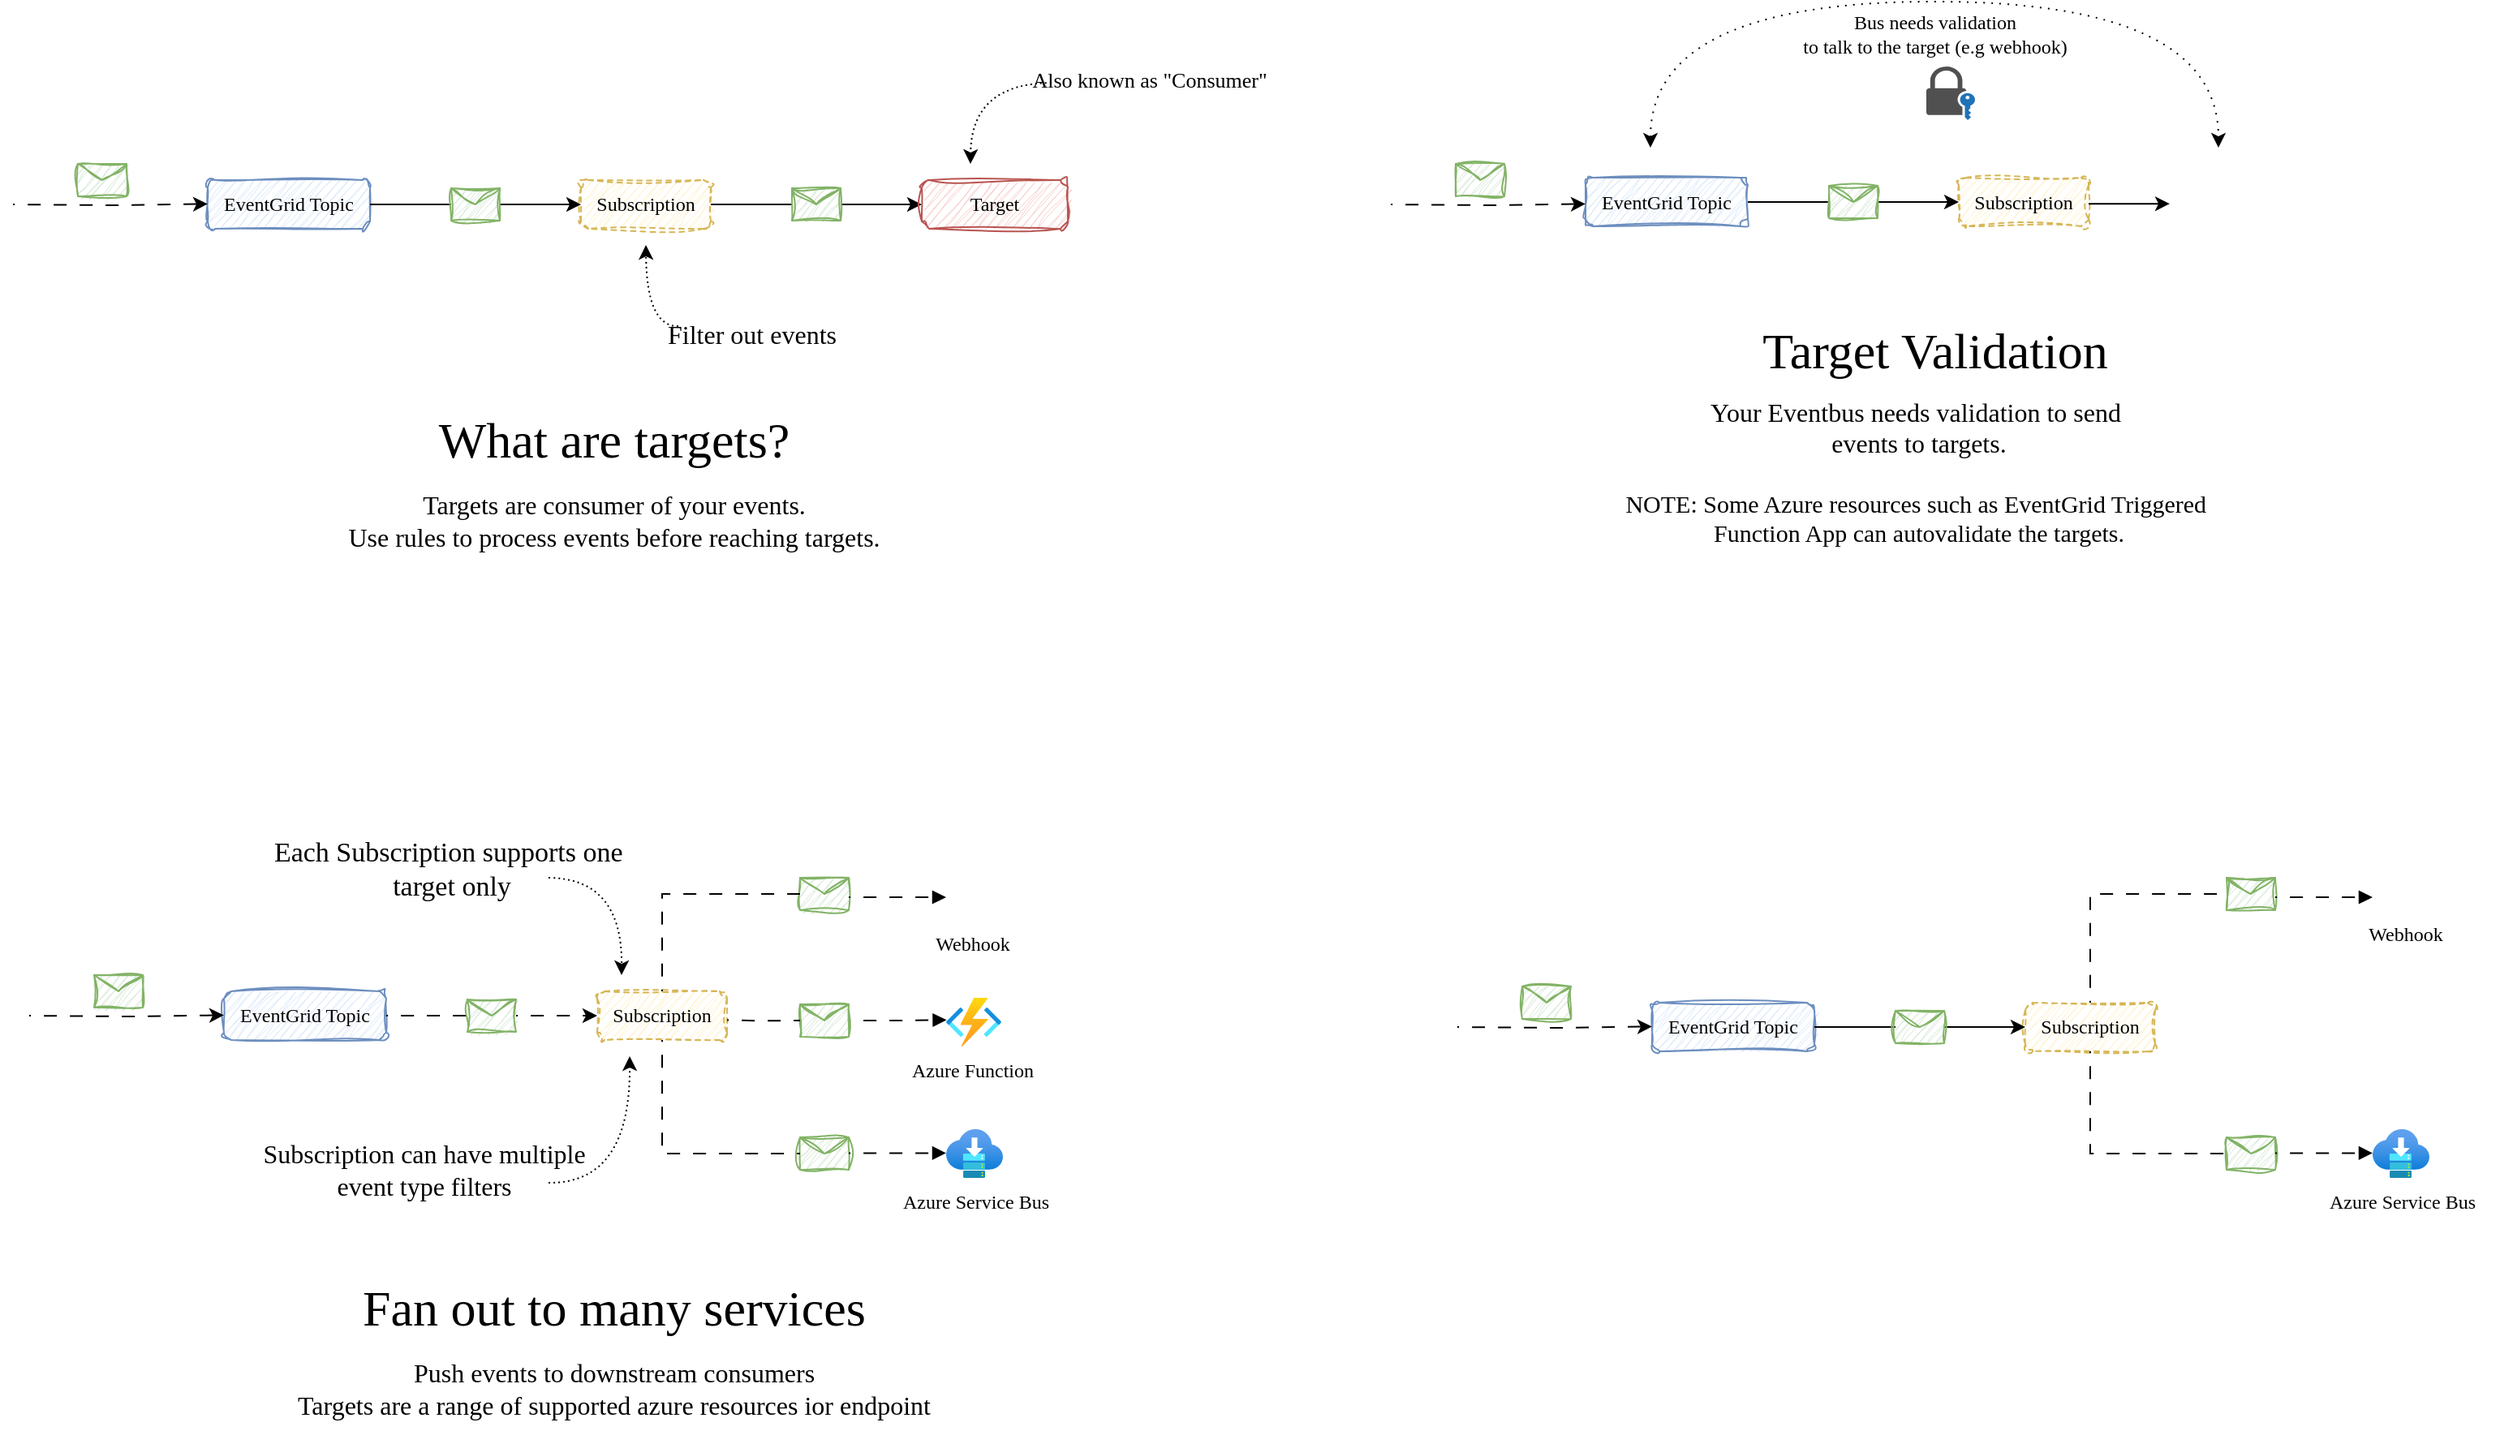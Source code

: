 <mxfile version="24.7.16">
  <diagram name="Page-1" id="GrYUF8oE6RTdTGo8shkD">
    <mxGraphModel dx="1838" dy="623" grid="1" gridSize="10" guides="1" tooltips="1" connect="1" arrows="1" fold="1" page="1" pageScale="1" pageWidth="850" pageHeight="1100" math="0" shadow="0">
      <root>
        <mxCell id="0" />
        <mxCell id="1" parent="0" />
        <mxCell id="PHdofVUeyuyEODz5zDS9-6" value="" style="edgeStyle=orthogonalEdgeStyle;rounded=0;orthogonalLoop=1;jettySize=auto;html=1;flowAnimation=0;" parent="1" source="PHdofVUeyuyEODz5zDS9-11" target="PHdofVUeyuyEODz5zDS9-2" edge="1">
          <mxGeometry relative="1" as="geometry" />
        </mxCell>
        <mxCell id="PHdofVUeyuyEODz5zDS9-1" value="&lt;font data-font-src=&quot;https://fonts.googleapis.com/css?family=Josefin+Sans&quot; face=&quot;Josefin Sans&quot;&gt;EventGrid Topic&lt;/font&gt;" style="rounded=1;whiteSpace=wrap;html=1;fillColor=#dae8fc;strokeColor=#6c8ebf;shadow=0;sketch=1;curveFitting=1;jiggle=2;" parent="1" vertex="1">
          <mxGeometry x="120" y="200" width="100" height="30" as="geometry" />
        </mxCell>
        <mxCell id="PHdofVUeyuyEODz5zDS9-5" value="" style="edgeStyle=orthogonalEdgeStyle;rounded=0;orthogonalLoop=1;jettySize=auto;html=1;flowAnimation=0;" parent="1" source="PHdofVUeyuyEODz5zDS9-13" target="PHdofVUeyuyEODz5zDS9-4" edge="1">
          <mxGeometry relative="1" as="geometry" />
        </mxCell>
        <mxCell id="PHdofVUeyuyEODz5zDS9-2" value="&lt;font face=&quot;Josefin Sans&quot;&gt;Subscription&lt;/font&gt;" style="rounded=1;whiteSpace=wrap;html=1;fillColor=#fff2cc;strokeColor=#d6b656;shadow=0;sketch=1;curveFitting=1;jiggle=2;dashed=1;" parent="1" vertex="1">
          <mxGeometry x="350" y="200" width="80" height="30" as="geometry" />
        </mxCell>
        <mxCell id="PHdofVUeyuyEODz5zDS9-4" value="&lt;font data-font-src=&quot;https://fonts.googleapis.com/css?family=Josefin+Sans&quot; face=&quot;Josefin Sans&quot;&gt;Target&lt;/font&gt;" style="rounded=1;whiteSpace=wrap;html=1;fillColor=#f8cecc;strokeColor=#b85450;shadow=0;sketch=1;curveFitting=1;jiggle=2;" parent="1" vertex="1">
          <mxGeometry x="560" y="200" width="90" height="30" as="geometry" />
        </mxCell>
        <mxCell id="PHdofVUeyuyEODz5zDS9-7" value="" style="shape=message;html=1;html=1;outlineConnect=0;labelPosition=center;verticalLabelPosition=bottom;align=center;verticalAlign=top;sketch=1;curveFitting=1;jiggle=2;fillColor=#d5e8d4;strokeColor=#82b366;" parent="1" vertex="1">
          <mxGeometry x="40" y="190" width="30" height="20" as="geometry" />
        </mxCell>
        <mxCell id="PHdofVUeyuyEODz5zDS9-8" value="" style="edgeStyle=orthogonalEdgeStyle;rounded=0;orthogonalLoop=1;jettySize=auto;html=1;flowAnimation=1;" parent="1" edge="1">
          <mxGeometry relative="1" as="geometry">
            <mxPoint y="215" as="sourcePoint" />
            <mxPoint x="120" y="214.71" as="targetPoint" />
          </mxGeometry>
        </mxCell>
        <mxCell id="PHdofVUeyuyEODz5zDS9-12" value="" style="edgeStyle=orthogonalEdgeStyle;rounded=0;orthogonalLoop=1;jettySize=auto;html=1;flowAnimation=0;endArrow=none;endFill=0;" parent="1" source="PHdofVUeyuyEODz5zDS9-1" target="PHdofVUeyuyEODz5zDS9-11" edge="1">
          <mxGeometry relative="1" as="geometry">
            <mxPoint x="240" y="215" as="sourcePoint" />
            <mxPoint x="320" y="215" as="targetPoint" />
          </mxGeometry>
        </mxCell>
        <mxCell id="PHdofVUeyuyEODz5zDS9-11" value="" style="shape=message;html=1;html=1;outlineConnect=0;labelPosition=center;verticalLabelPosition=bottom;align=center;verticalAlign=top;sketch=1;curveFitting=1;jiggle=2;fillColor=#d5e8d4;strokeColor=#82b366;" parent="1" vertex="1">
          <mxGeometry x="270" y="205" width="30" height="20" as="geometry" />
        </mxCell>
        <mxCell id="PHdofVUeyuyEODz5zDS9-14" value="" style="edgeStyle=orthogonalEdgeStyle;rounded=0;orthogonalLoop=1;jettySize=auto;html=1;flowAnimation=0;endArrow=none;endFill=0;" parent="1" source="PHdofVUeyuyEODz5zDS9-2" target="PHdofVUeyuyEODz5zDS9-13" edge="1">
          <mxGeometry relative="1" as="geometry">
            <mxPoint x="430" y="215" as="sourcePoint" />
            <mxPoint x="520" y="215" as="targetPoint" />
          </mxGeometry>
        </mxCell>
        <mxCell id="PHdofVUeyuyEODz5zDS9-13" value="" style="shape=message;html=1;html=1;outlineConnect=0;labelPosition=center;verticalLabelPosition=bottom;align=center;verticalAlign=top;sketch=1;curveFitting=1;jiggle=2;fillColor=#d5e8d4;strokeColor=#82b366;" parent="1" vertex="1">
          <mxGeometry x="480" y="205" width="30" height="20" as="geometry" />
        </mxCell>
        <mxCell id="PHdofVUeyuyEODz5zDS9-17" value="&lt;font style=&quot;font-size: 16px;&quot; data-font-src=&quot;https://fonts.googleapis.com/css?family=Caveat&quot; face=&quot;Caveat&quot;&gt;Filter out events&lt;/font&gt;" style="text;html=1;align=center;verticalAlign=middle;resizable=0;points=[];autosize=1;strokeColor=none;fillColor=none;" parent="1" vertex="1">
          <mxGeometry x="400" y="280" width="110" height="30" as="geometry" />
        </mxCell>
        <mxCell id="PHdofVUeyuyEODz5zDS9-18" value="" style="endArrow=classic;html=1;rounded=0;edgeStyle=orthogonalEdgeStyle;curved=1;dashed=1;dashPattern=1 2;" parent="1" edge="1">
          <mxGeometry width="50" height="50" relative="1" as="geometry">
            <mxPoint x="410" y="290" as="sourcePoint" />
            <mxPoint x="390" y="240" as="targetPoint" />
          </mxGeometry>
        </mxCell>
        <mxCell id="PHdofVUeyuyEODz5zDS9-19" value="&lt;font style=&quot;font-size: 13px;&quot; data-font-src=&quot;https://fonts.googleapis.com/css?family=Caveat&quot; face=&quot;Caveat&quot;&gt;Also known as &quot;Consumer&quot;&lt;/font&gt;" style="text;html=1;align=center;verticalAlign=middle;resizable=0;points=[];autosize=1;strokeColor=none;fillColor=none;" parent="1" vertex="1">
          <mxGeometry x="630" y="123" width="140" height="30" as="geometry" />
        </mxCell>
        <mxCell id="PHdofVUeyuyEODz5zDS9-20" value="" style="endArrow=classic;html=1;rounded=0;edgeStyle=orthogonalEdgeStyle;curved=1;dashed=1;dashPattern=1 2;" parent="1" edge="1">
          <mxGeometry width="50" height="50" relative="1" as="geometry">
            <mxPoint x="640" y="140" as="sourcePoint" />
            <mxPoint x="590" y="190" as="targetPoint" />
          </mxGeometry>
        </mxCell>
        <mxCell id="CdSDZ0MYqv3ggpqTRvi0-1" value="" style="edgeStyle=orthogonalEdgeStyle;rounded=0;orthogonalLoop=1;jettySize=auto;html=1;flowAnimation=0;" edge="1" parent="1" source="CdSDZ0MYqv3ggpqTRvi0-7" target="CdSDZ0MYqv3ggpqTRvi0-4">
          <mxGeometry relative="1" as="geometry" />
        </mxCell>
        <mxCell id="CdSDZ0MYqv3ggpqTRvi0-2" value="&lt;span style=&quot;font-family: &amp;quot;Josefin Sans&amp;quot;;&quot;&gt;EventGrid Topic&lt;/span&gt;" style="rounded=1;whiteSpace=wrap;html=1;fillColor=#dae8fc;strokeColor=#6c8ebf;shadow=0;sketch=1;curveFitting=1;jiggle=2;" vertex="1" parent="1">
          <mxGeometry x="969" y="198.5" width="100" height="30" as="geometry" />
        </mxCell>
        <mxCell id="CdSDZ0MYqv3ggpqTRvi0-4" value="&lt;font face=&quot;Josefin Sans&quot;&gt;Subscription&lt;/font&gt;" style="rounded=1;whiteSpace=wrap;html=1;fillColor=#fff2cc;strokeColor=#d6b656;shadow=0;sketch=1;curveFitting=1;jiggle=2;dashed=1;" vertex="1" parent="1">
          <mxGeometry x="1199" y="198.5" width="80" height="30" as="geometry" />
        </mxCell>
        <mxCell id="CdSDZ0MYqv3ggpqTRvi0-6" value="" style="edgeStyle=orthogonalEdgeStyle;rounded=0;orthogonalLoop=1;jettySize=auto;html=1;flowAnimation=0;endArrow=none;endFill=0;" edge="1" parent="1" source="CdSDZ0MYqv3ggpqTRvi0-2" target="CdSDZ0MYqv3ggpqTRvi0-7">
          <mxGeometry relative="1" as="geometry">
            <mxPoint x="1089" y="213.5" as="sourcePoint" />
            <mxPoint x="1169" y="213.5" as="targetPoint" />
          </mxGeometry>
        </mxCell>
        <mxCell id="CdSDZ0MYqv3ggpqTRvi0-7" value="" style="shape=message;html=1;html=1;outlineConnect=0;labelPosition=center;verticalLabelPosition=bottom;align=center;verticalAlign=top;sketch=1;curveFitting=1;jiggle=2;fillColor=#d5e8d4;strokeColor=#82b366;" vertex="1" parent="1">
          <mxGeometry x="1119" y="203.5" width="30" height="20" as="geometry" />
        </mxCell>
        <mxCell id="CdSDZ0MYqv3ggpqTRvi0-18" value="" style="shape=image;verticalLabelPosition=bottom;labelBackgroundColor=default;verticalAlign=top;aspect=fixed;imageAspect=0;image=https://a.slack-edge.com/80588/img/services/outgoing-webhook_512.png;" vertex="1" parent="1">
          <mxGeometry x="1329" y="182.5" width="62" height="62" as="geometry" />
        </mxCell>
        <mxCell id="CdSDZ0MYqv3ggpqTRvi0-26" value="" style="edgeStyle=orthogonalEdgeStyle;rounded=0;orthogonalLoop=1;jettySize=auto;html=1;flowAnimation=0;" edge="1" parent="1">
          <mxGeometry relative="1" as="geometry">
            <mxPoint x="1279" y="214.58" as="sourcePoint" />
            <mxPoint x="1329" y="214.58" as="targetPoint" />
          </mxGeometry>
        </mxCell>
        <mxCell id="CdSDZ0MYqv3ggpqTRvi0-27" value="" style="endArrow=classic;startArrow=classic;html=1;rounded=0;edgeStyle=orthogonalEdgeStyle;curved=1;dashed=1;dashPattern=1 4;" edge="1" parent="1">
          <mxGeometry width="50" height="50" relative="1" as="geometry">
            <mxPoint x="1009" y="180" as="sourcePoint" />
            <mxPoint x="1359" y="180" as="targetPoint" />
            <Array as="points">
              <mxPoint x="1009" y="90" />
              <mxPoint x="1359" y="90" />
            </Array>
          </mxGeometry>
        </mxCell>
        <mxCell id="CdSDZ0MYqv3ggpqTRvi0-31" value="" style="pointerEvents=1;shadow=0;dashed=0;html=1;strokeColor=none;fillColor=#505050;labelPosition=center;verticalLabelPosition=bottom;verticalAlign=top;outlineConnect=0;align=center;shape=mxgraph.office.security.lock_with_key_security_blue;" vertex="1" parent="1">
          <mxGeometry x="1179" y="130" width="30" height="33" as="geometry" />
        </mxCell>
        <mxCell id="CdSDZ0MYqv3ggpqTRvi0-33" value="Bus needs validation&lt;div&gt;to talk to the target (e.g webhook)&lt;/div&gt;" style="text;html=1;align=center;verticalAlign=middle;resizable=0;points=[];autosize=1;strokeColor=none;fillColor=none;fontFamily=Josefin Sans;fontSource=https%3A%2F%2Ffonts.googleapis.com%2Fcss%3Ffamily%3DJosefin%2BSans;" vertex="1" parent="1">
          <mxGeometry x="1079" y="90" width="210" height="40" as="geometry" />
        </mxCell>
        <mxCell id="CdSDZ0MYqv3ggpqTRvi0-36" value="What are targets?" style="text;html=1;align=center;verticalAlign=middle;resizable=0;points=[];autosize=1;strokeColor=none;fillColor=none;fontFamily=Josefin Sans;fontSource=https%3A%2F%2Ffonts.googleapis.com%2Fcss%3Ffamily%3DJosefin%2BSans;fontSize=31;" vertex="1" parent="1">
          <mxGeometry x="230" y="335" width="280" height="50" as="geometry" />
        </mxCell>
        <mxCell id="CdSDZ0MYqv3ggpqTRvi0-37" value="Targets are consumer of your events.&lt;div style=&quot;font-size: 16px;&quot;&gt;Use rules to process events before reaching targets.&lt;/div&gt;" style="text;html=1;align=center;verticalAlign=middle;resizable=0;points=[];autosize=1;strokeColor=none;fillColor=none;fontFamily=Poppins;fontSource=https%3A%2F%2Ffonts.googleapis.com%2Fcss%3Ffamily%3DPoppins;fontSize=16;" vertex="1" parent="1">
          <mxGeometry x="150" y="385" width="440" height="50" as="geometry" />
        </mxCell>
        <mxCell id="CdSDZ0MYqv3ggpqTRvi0-38" value="Target Validation" style="text;html=1;align=center;verticalAlign=middle;resizable=0;points=[];autosize=1;strokeColor=none;fillColor=none;fontFamily=Josefin Sans;fontSource=https%3A%2F%2Ffonts.googleapis.com%2Fcss%3Ffamily%3DJosefin%2BSans;fontSize=31;" vertex="1" parent="1">
          <mxGeometry x="1049" y="280" width="270" height="50" as="geometry" />
        </mxCell>
        <mxCell id="CdSDZ0MYqv3ggpqTRvi0-41" value="Your Eventbus needs validation to send&amp;nbsp;&lt;div&gt;events to targets.&lt;/div&gt;&lt;div&gt;&lt;br&gt;&lt;/div&gt;&lt;div style=&quot;font-size: 15px;&quot;&gt;&lt;font style=&quot;font-size: 15px;&quot; face=&quot;Poppins&quot; data-font-src=&quot;https://fonts.googleapis.com/css?family=Poppins&quot;&gt;NOTE: Some Azure resources such as EventGrid Triggered&amp;nbsp;&lt;/font&gt;&lt;/div&gt;&lt;div style=&quot;font-size: 15px;&quot;&gt;&lt;font style=&quot;font-size: 15px;&quot; face=&quot;Poppins&quot; data-font-src=&quot;https://fonts.googleapis.com/css?family=Poppins&quot;&gt;Function App&amp;nbsp;&lt;span style=&quot;background-color: initial;&quot;&gt;can autovalidate the targets.&lt;/span&gt;&lt;/font&gt;&lt;/div&gt;" style="text;html=1;align=center;verticalAlign=middle;resizable=0;points=[];autosize=1;strokeColor=none;fillColor=none;fontFamily=Poppins;fontSource=https%3A%2F%2Ffonts.googleapis.com%2Fcss%3Ffamily%3DPoppins;fontSize=16;" vertex="1" parent="1">
          <mxGeometry x="949" y="325" width="450" height="110" as="geometry" />
        </mxCell>
        <mxCell id="CdSDZ0MYqv3ggpqTRvi0-42" value="" style="edgeStyle=orthogonalEdgeStyle;rounded=0;orthogonalLoop=1;jettySize=auto;html=1;flowAnimation=1;" edge="1" parent="1" source="CdSDZ0MYqv3ggpqTRvi0-48" target="CdSDZ0MYqv3ggpqTRvi0-44">
          <mxGeometry relative="1" as="geometry" />
        </mxCell>
        <mxCell id="CdSDZ0MYqv3ggpqTRvi0-43" value="&lt;span style=&quot;font-family: &amp;quot;Josefin Sans&amp;quot;;&quot;&gt;EventGrid Topic&lt;/span&gt;" style="rounded=1;whiteSpace=wrap;html=1;fillColor=#dae8fc;strokeColor=#6c8ebf;shadow=0;sketch=1;curveFitting=1;jiggle=2;" vertex="1" parent="1">
          <mxGeometry x="130" y="700" width="100" height="30" as="geometry" />
        </mxCell>
        <mxCell id="CdSDZ0MYqv3ggpqTRvi0-44" value="&lt;font face=&quot;Josefin Sans&quot;&gt;Subscription&lt;/font&gt;" style="rounded=1;whiteSpace=wrap;html=1;fillColor=#fff2cc;strokeColor=#d6b656;shadow=0;sketch=1;curveFitting=1;jiggle=2;dashed=1;" vertex="1" parent="1">
          <mxGeometry x="360" y="700" width="80" height="30" as="geometry" />
        </mxCell>
        <mxCell id="CdSDZ0MYqv3ggpqTRvi0-45" value="" style="shape=message;html=1;html=1;outlineConnect=0;labelPosition=center;verticalLabelPosition=bottom;align=center;verticalAlign=top;sketch=1;curveFitting=1;jiggle=2;fillColor=#d5e8d4;strokeColor=#82b366;" vertex="1" parent="1">
          <mxGeometry x="50" y="690" width="30" height="20" as="geometry" />
        </mxCell>
        <mxCell id="CdSDZ0MYqv3ggpqTRvi0-46" value="" style="edgeStyle=orthogonalEdgeStyle;rounded=0;orthogonalLoop=1;jettySize=auto;html=1;flowAnimation=1;" edge="1" parent="1">
          <mxGeometry relative="1" as="geometry">
            <mxPoint x="10" y="715" as="sourcePoint" />
            <mxPoint x="130" y="714.71" as="targetPoint" />
          </mxGeometry>
        </mxCell>
        <mxCell id="CdSDZ0MYqv3ggpqTRvi0-47" value="" style="edgeStyle=orthogonalEdgeStyle;rounded=0;orthogonalLoop=1;jettySize=auto;html=1;flowAnimation=1;endArrow=none;endFill=0;" edge="1" parent="1" source="CdSDZ0MYqv3ggpqTRvi0-43" target="CdSDZ0MYqv3ggpqTRvi0-48">
          <mxGeometry relative="1" as="geometry">
            <mxPoint x="250" y="715" as="sourcePoint" />
            <mxPoint x="330" y="715" as="targetPoint" />
          </mxGeometry>
        </mxCell>
        <mxCell id="CdSDZ0MYqv3ggpqTRvi0-48" value="" style="shape=message;html=1;html=1;outlineConnect=0;labelPosition=center;verticalLabelPosition=bottom;align=center;verticalAlign=top;sketch=1;curveFitting=1;jiggle=2;fillColor=#d5e8d4;strokeColor=#82b366;" vertex="1" parent="1">
          <mxGeometry x="280" y="705" width="30" height="20" as="geometry" />
        </mxCell>
        <mxCell id="CdSDZ0MYqv3ggpqTRvi0-49" value="" style="edgeStyle=orthogonalEdgeStyle;rounded=0;orthogonalLoop=1;jettySize=auto;html=1;flowAnimation=1;endArrow=block;endFill=1;entryX=0.008;entryY=0.455;entryDx=0;entryDy=0;entryPerimeter=0;" edge="1" parent="1" source="CdSDZ0MYqv3ggpqTRvi0-60" target="CdSDZ0MYqv3ggpqTRvi0-53">
          <mxGeometry relative="1" as="geometry">
            <mxPoint x="315" y="716" as="sourcePoint" />
            <mxPoint x="571.464" y="716.28" as="targetPoint" />
          </mxGeometry>
        </mxCell>
        <mxCell id="CdSDZ0MYqv3ggpqTRvi0-53" value="" style="image;aspect=fixed;html=1;points=[];align=center;fontSize=12;image=img/lib/azure2/iot/Function_Apps.svg;" vertex="1" parent="1">
          <mxGeometry x="575" y="704" width="34" height="30" as="geometry" />
        </mxCell>
        <mxCell id="CdSDZ0MYqv3ggpqTRvi0-55" value="" style="shape=image;verticalLabelPosition=bottom;labelBackgroundColor=default;verticalAlign=top;aspect=fixed;imageAspect=0;image=https://a.slack-edge.com/80588/img/services/outgoing-webhook_512.png;" vertex="1" parent="1">
          <mxGeometry x="581" y="630" width="20" height="20" as="geometry" />
        </mxCell>
        <mxCell id="CdSDZ0MYqv3ggpqTRvi0-58" value="" style="image;aspect=fixed;html=1;points=[];align=center;fontSize=12;image=img/lib/azure2/general/Service_Bus.svg;" vertex="1" parent="1">
          <mxGeometry x="575" y="785" width="35" height="30" as="geometry" />
        </mxCell>
        <mxCell id="CdSDZ0MYqv3ggpqTRvi0-60" value="" style="shape=message;html=1;html=1;outlineConnect=0;labelPosition=center;verticalLabelPosition=bottom;align=center;verticalAlign=top;sketch=1;curveFitting=1;jiggle=2;fillColor=#d5e8d4;strokeColor=#82b366;" vertex="1" parent="1">
          <mxGeometry x="485" y="708" width="30" height="20" as="geometry" />
        </mxCell>
        <mxCell id="CdSDZ0MYqv3ggpqTRvi0-65" value="" style="shape=message;html=1;html=1;outlineConnect=0;labelPosition=center;verticalLabelPosition=bottom;align=center;verticalAlign=top;sketch=1;curveFitting=1;jiggle=2;fillColor=#d5e8d4;strokeColor=#82b366;" vertex="1" parent="1">
          <mxGeometry x="485" y="790" width="30" height="20" as="geometry" />
        </mxCell>
        <mxCell id="CdSDZ0MYqv3ggpqTRvi0-71" value="" style="shape=message;html=1;html=1;outlineConnect=0;labelPosition=center;verticalLabelPosition=bottom;align=center;verticalAlign=top;sketch=1;curveFitting=1;jiggle=2;fillColor=#d5e8d4;strokeColor=#82b366;" vertex="1" parent="1">
          <mxGeometry x="485" y="630" width="30" height="20" as="geometry" />
        </mxCell>
        <mxCell id="CdSDZ0MYqv3ggpqTRvi0-72" value="" style="edgeStyle=orthogonalEdgeStyle;rounded=0;orthogonalLoop=1;jettySize=auto;html=1;flowAnimation=1;endArrow=none;endFill=0;entryX=0;entryY=0.5;entryDx=0;entryDy=0;fontStyle=1" edge="1" parent="1" target="CdSDZ0MYqv3ggpqTRvi0-60">
          <mxGeometry relative="1" as="geometry">
            <mxPoint x="440" y="717.71" as="sourcePoint" />
            <mxPoint x="496" y="717.71" as="targetPoint" />
          </mxGeometry>
        </mxCell>
        <mxCell id="CdSDZ0MYqv3ggpqTRvi0-74" value="" style="edgeStyle=orthogonalEdgeStyle;rounded=0;orthogonalLoop=1;jettySize=auto;html=1;flowAnimation=1;endArrow=none;endFill=0;entryX=0;entryY=0.5;entryDx=0;entryDy=0;exitX=0.5;exitY=0;exitDx=0;exitDy=0;" edge="1" parent="1" source="CdSDZ0MYqv3ggpqTRvi0-44" target="CdSDZ0MYqv3ggpqTRvi0-71">
          <mxGeometry relative="1" as="geometry">
            <mxPoint x="450" y="727.71" as="sourcePoint" />
            <mxPoint x="620" y="728" as="targetPoint" />
          </mxGeometry>
        </mxCell>
        <mxCell id="CdSDZ0MYqv3ggpqTRvi0-75" value="" style="edgeStyle=orthogonalEdgeStyle;rounded=0;orthogonalLoop=1;jettySize=auto;html=1;flowAnimation=1;endArrow=none;endFill=0;entryX=0;entryY=0.5;entryDx=0;entryDy=0;exitX=0.5;exitY=1;exitDx=0;exitDy=0;" edge="1" parent="1" source="CdSDZ0MYqv3ggpqTRvi0-44" target="CdSDZ0MYqv3ggpqTRvi0-65">
          <mxGeometry relative="1" as="geometry">
            <mxPoint x="450" y="727.71" as="sourcePoint" />
            <mxPoint x="620" y="728" as="targetPoint" />
          </mxGeometry>
        </mxCell>
        <mxCell id="CdSDZ0MYqv3ggpqTRvi0-76" value="" style="edgeStyle=orthogonalEdgeStyle;rounded=0;orthogonalLoop=1;jettySize=auto;html=1;flowAnimation=1;endArrow=block;endFill=1;entryX=0.008;entryY=0.455;entryDx=0;entryDy=0;entryPerimeter=0;" edge="1" parent="1">
          <mxGeometry relative="1" as="geometry">
            <mxPoint x="515" y="799.71" as="sourcePoint" />
            <mxPoint x="575" y="799.71" as="targetPoint" />
          </mxGeometry>
        </mxCell>
        <mxCell id="CdSDZ0MYqv3ggpqTRvi0-77" value="" style="edgeStyle=orthogonalEdgeStyle;rounded=0;orthogonalLoop=1;jettySize=auto;html=1;flowAnimation=1;endArrow=block;endFill=1;entryX=0.008;entryY=0.455;entryDx=0;entryDy=0;entryPerimeter=0;" edge="1" parent="1">
          <mxGeometry relative="1" as="geometry">
            <mxPoint x="515" y="642" as="sourcePoint" />
            <mxPoint x="575" y="642" as="targetPoint" />
          </mxGeometry>
        </mxCell>
        <mxCell id="CdSDZ0MYqv3ggpqTRvi0-78" value="&lt;font style=&quot;font-size: 17px;&quot; face=&quot;Caveat&quot;&gt;Each Subscription supports one&amp;nbsp;&lt;/font&gt;&lt;div style=&quot;font-size: 17px;&quot;&gt;&lt;font style=&quot;font-size: 17px;&quot; face=&quot;Caveat&quot;&gt;target only&lt;/font&gt;&lt;/div&gt;" style="text;html=1;align=center;verticalAlign=middle;resizable=0;points=[];autosize=1;strokeColor=none;fillColor=none;" vertex="1" parent="1">
          <mxGeometry x="165" y="600" width="210" height="50" as="geometry" />
        </mxCell>
        <mxCell id="CdSDZ0MYqv3ggpqTRvi0-79" value="" style="endArrow=classic;html=1;rounded=0;edgeStyle=orthogonalEdgeStyle;curved=1;dashed=1;dashPattern=1 2;" edge="1" parent="1">
          <mxGeometry width="50" height="50" relative="1" as="geometry">
            <mxPoint x="330" y="630" as="sourcePoint" />
            <mxPoint x="375" y="690" as="targetPoint" />
          </mxGeometry>
        </mxCell>
        <mxCell id="CdSDZ0MYqv3ggpqTRvi0-82" value="&lt;font style=&quot;font-size: 16px;&quot; data-font-src=&quot;https://fonts.googleapis.com/css?family=Caveat&quot; face=&quot;Caveat&quot;&gt;Subscription can have multiple&amp;nbsp;&lt;/font&gt;&lt;div&gt;&lt;font style=&quot;font-size: 16px;&quot; data-font-src=&quot;https://fonts.googleapis.com/css?family=Caveat&quot; face=&quot;Caveat&quot;&gt;event type filters&amp;nbsp;&lt;/font&gt;&lt;/div&gt;" style="text;html=1;align=center;verticalAlign=middle;resizable=0;points=[];autosize=1;strokeColor=none;fillColor=none;" vertex="1" parent="1">
          <mxGeometry x="160" y="785" width="190" height="50" as="geometry" />
        </mxCell>
        <mxCell id="CdSDZ0MYqv3ggpqTRvi0-83" value="" style="endArrow=classic;html=1;rounded=0;edgeStyle=orthogonalEdgeStyle;curved=1;dashed=1;dashPattern=1 2;" edge="1" parent="1">
          <mxGeometry width="50" height="50" relative="1" as="geometry">
            <mxPoint x="330" y="818" as="sourcePoint" />
            <mxPoint x="380" y="740" as="targetPoint" />
          </mxGeometry>
        </mxCell>
        <mxCell id="CdSDZ0MYqv3ggpqTRvi0-84" value="Webhook" style="text;html=1;align=center;verticalAlign=middle;resizable=0;points=[];autosize=1;strokeColor=none;fillColor=none;fontFamily=Josefin Sans;fontSource=https%3A%2F%2Ffonts.googleapis.com%2Fcss%3Ffamily%3DJosefin%2BSans;" vertex="1" parent="1">
          <mxGeometry x="556" y="656" width="70" height="30" as="geometry" />
        </mxCell>
        <mxCell id="CdSDZ0MYqv3ggpqTRvi0-85" value="Azure Function" style="text;html=1;align=center;verticalAlign=middle;resizable=0;points=[];autosize=1;strokeColor=none;fillColor=none;fontFamily=Josefin Sans;fontSource=https%3A%2F%2Ffonts.googleapis.com%2Fcss%3Ffamily%3DJosefin%2BSans;" vertex="1" parent="1">
          <mxGeometry x="541" y="734" width="100" height="30" as="geometry" />
        </mxCell>
        <mxCell id="CdSDZ0MYqv3ggpqTRvi0-86" value="Azure Service Bus" style="text;html=1;align=center;verticalAlign=middle;resizable=0;points=[];autosize=1;strokeColor=none;fillColor=none;fontFamily=Josefin Sans;fontSource=https%3A%2F%2Ffonts.googleapis.com%2Fcss%3Ffamily%3DJosefin%2BSans;" vertex="1" parent="1">
          <mxGeometry x="532.5" y="815" width="120" height="30" as="geometry" />
        </mxCell>
        <mxCell id="CdSDZ0MYqv3ggpqTRvi0-87" value="Fan out to many services" style="text;html=1;align=center;verticalAlign=middle;resizable=0;points=[];autosize=1;strokeColor=none;fillColor=none;fontFamily=Josefin Sans;fontSource=https%3A%2F%2Ffonts.googleapis.com%2Fcss%3Ffamily%3DJosefin%2BSans;fontSize=31;" vertex="1" parent="1">
          <mxGeometry x="185" y="870" width="370" height="50" as="geometry" />
        </mxCell>
        <mxCell id="CdSDZ0MYqv3ggpqTRvi0-88" value="&lt;div style=&quot;font-size: 16px;&quot;&gt;Push events to downstream consumers&lt;/div&gt;&lt;div style=&quot;font-size: 16px;&quot;&gt;Targets are a range of supported azure resources ior endpoint&lt;/div&gt;" style="text;html=1;align=center;verticalAlign=middle;resizable=0;points=[];autosize=1;strokeColor=none;fillColor=none;fontFamily=Poppins;fontSource=https%3A%2F%2Ffonts.googleapis.com%2Fcss%3Ffamily%3DPoppins;fontSize=16;" vertex="1" parent="1">
          <mxGeometry x="110" y="920" width="520" height="50" as="geometry" />
        </mxCell>
        <mxCell id="CdSDZ0MYqv3ggpqTRvi0-89" value="" style="shape=message;html=1;html=1;outlineConnect=0;labelPosition=center;verticalLabelPosition=bottom;align=center;verticalAlign=top;sketch=1;curveFitting=1;jiggle=2;fillColor=#d5e8d4;strokeColor=#82b366;" vertex="1" parent="1">
          <mxGeometry x="889" y="190" width="30" height="20" as="geometry" />
        </mxCell>
        <mxCell id="CdSDZ0MYqv3ggpqTRvi0-90" value="" style="edgeStyle=orthogonalEdgeStyle;rounded=0;orthogonalLoop=1;jettySize=auto;html=1;flowAnimation=1;" edge="1" parent="1">
          <mxGeometry relative="1" as="geometry">
            <mxPoint x="849" y="215" as="sourcePoint" />
            <mxPoint x="969" y="214.71" as="targetPoint" />
          </mxGeometry>
        </mxCell>
        <mxCell id="CdSDZ0MYqv3ggpqTRvi0-91" value="" style="edgeStyle=orthogonalEdgeStyle;rounded=0;orthogonalLoop=1;jettySize=auto;html=1;flowAnimation=0;" edge="1" parent="1" source="CdSDZ0MYqv3ggpqTRvi0-99" target="CdSDZ0MYqv3ggpqTRvi0-94">
          <mxGeometry relative="1" as="geometry" />
        </mxCell>
        <mxCell id="CdSDZ0MYqv3ggpqTRvi0-92" value="&lt;font data-font-src=&quot;https://fonts.googleapis.com/css?family=Josefin+Sans&quot; face=&quot;Josefin Sans&quot;&gt;EventGrid Topic&lt;/font&gt;" style="rounded=1;whiteSpace=wrap;html=1;fillColor=#dae8fc;strokeColor=#6c8ebf;shadow=0;sketch=1;curveFitting=1;jiggle=2;" vertex="1" parent="1">
          <mxGeometry x="1010" y="707" width="100" height="30" as="geometry" />
        </mxCell>
        <mxCell id="CdSDZ0MYqv3ggpqTRvi0-94" value="&lt;font face=&quot;Josefin Sans&quot;&gt;Subscription&lt;/font&gt;" style="rounded=1;whiteSpace=wrap;html=1;fillColor=#fff2cc;strokeColor=#d6b656;shadow=0;sketch=1;curveFitting=1;jiggle=2;dashed=1;" vertex="1" parent="1">
          <mxGeometry x="1240" y="707" width="80" height="30" as="geometry" />
        </mxCell>
        <mxCell id="CdSDZ0MYqv3ggpqTRvi0-96" value="" style="shape=message;html=1;html=1;outlineConnect=0;labelPosition=center;verticalLabelPosition=bottom;align=center;verticalAlign=top;sketch=1;curveFitting=1;jiggle=2;fillColor=#d5e8d4;strokeColor=#82b366;" vertex="1" parent="1">
          <mxGeometry x="930" y="697" width="30" height="20" as="geometry" />
        </mxCell>
        <mxCell id="CdSDZ0MYqv3ggpqTRvi0-97" value="" style="edgeStyle=orthogonalEdgeStyle;rounded=0;orthogonalLoop=1;jettySize=auto;html=1;flowAnimation=1;" edge="1" parent="1">
          <mxGeometry relative="1" as="geometry">
            <mxPoint x="890" y="722" as="sourcePoint" />
            <mxPoint x="1010" y="721.71" as="targetPoint" />
          </mxGeometry>
        </mxCell>
        <mxCell id="CdSDZ0MYqv3ggpqTRvi0-98" value="" style="edgeStyle=orthogonalEdgeStyle;rounded=0;orthogonalLoop=1;jettySize=auto;html=1;flowAnimation=0;endArrow=none;endFill=0;" edge="1" parent="1" source="CdSDZ0MYqv3ggpqTRvi0-92" target="CdSDZ0MYqv3ggpqTRvi0-99">
          <mxGeometry relative="1" as="geometry">
            <mxPoint x="1130" y="722" as="sourcePoint" />
            <mxPoint x="1210" y="722" as="targetPoint" />
          </mxGeometry>
        </mxCell>
        <mxCell id="CdSDZ0MYqv3ggpqTRvi0-99" value="" style="shape=message;html=1;html=1;outlineConnect=0;labelPosition=center;verticalLabelPosition=bottom;align=center;verticalAlign=top;sketch=1;curveFitting=1;jiggle=2;fillColor=#d5e8d4;strokeColor=#82b366;" vertex="1" parent="1">
          <mxGeometry x="1160" y="712" width="30" height="20" as="geometry" />
        </mxCell>
        <mxCell id="CdSDZ0MYqv3ggpqTRvi0-110" value="" style="shape=image;verticalLabelPosition=bottom;labelBackgroundColor=default;verticalAlign=top;aspect=fixed;imageAspect=0;image=https://a.slack-edge.com/80588/img/services/outgoing-webhook_512.png;" vertex="1" parent="1">
          <mxGeometry x="1456.5" y="620" width="35" height="35" as="geometry" />
        </mxCell>
        <mxCell id="CdSDZ0MYqv3ggpqTRvi0-111" value="" style="image;aspect=fixed;html=1;points=[];align=center;fontSize=12;image=img/lib/azure2/general/Service_Bus.svg;" vertex="1" parent="1">
          <mxGeometry x="1454" y="785" width="35" height="30" as="geometry" />
        </mxCell>
        <mxCell id="CdSDZ0MYqv3ggpqTRvi0-113" value="" style="shape=message;html=1;html=1;outlineConnect=0;labelPosition=center;verticalLabelPosition=bottom;align=center;verticalAlign=top;sketch=1;curveFitting=1;jiggle=2;fillColor=#d5e8d4;strokeColor=#82b366;" vertex="1" parent="1">
          <mxGeometry x="1364" y="790" width="30" height="20" as="geometry" />
        </mxCell>
        <mxCell id="CdSDZ0MYqv3ggpqTRvi0-114" value="" style="shape=message;html=1;html=1;outlineConnect=0;labelPosition=center;verticalLabelPosition=bottom;align=center;verticalAlign=top;sketch=1;curveFitting=1;jiggle=2;fillColor=#d5e8d4;strokeColor=#82b366;" vertex="1" parent="1">
          <mxGeometry x="1364" y="630" width="30" height="20" as="geometry" />
        </mxCell>
        <mxCell id="CdSDZ0MYqv3ggpqTRvi0-116" value="" style="edgeStyle=orthogonalEdgeStyle;rounded=0;orthogonalLoop=1;jettySize=auto;html=1;flowAnimation=1;endArrow=none;endFill=0;entryX=0;entryY=0.5;entryDx=0;entryDy=0;exitX=0.5;exitY=0;exitDx=0;exitDy=0;" edge="1" parent="1" target="CdSDZ0MYqv3ggpqTRvi0-114" source="CdSDZ0MYqv3ggpqTRvi0-94">
          <mxGeometry relative="1" as="geometry">
            <mxPoint x="1279" y="700" as="sourcePoint" />
            <mxPoint x="1499" y="728" as="targetPoint" />
          </mxGeometry>
        </mxCell>
        <mxCell id="CdSDZ0MYqv3ggpqTRvi0-117" value="" style="edgeStyle=orthogonalEdgeStyle;rounded=0;orthogonalLoop=1;jettySize=auto;html=1;flowAnimation=1;endArrow=none;endFill=0;entryX=0;entryY=0.5;entryDx=0;entryDy=0;exitX=0.5;exitY=1;exitDx=0;exitDy=0;" edge="1" parent="1" target="CdSDZ0MYqv3ggpqTRvi0-113" source="CdSDZ0MYqv3ggpqTRvi0-94">
          <mxGeometry relative="1" as="geometry">
            <mxPoint x="1279" y="730" as="sourcePoint" />
            <mxPoint x="1499" y="728" as="targetPoint" />
          </mxGeometry>
        </mxCell>
        <mxCell id="CdSDZ0MYqv3ggpqTRvi0-118" value="" style="edgeStyle=orthogonalEdgeStyle;rounded=0;orthogonalLoop=1;jettySize=auto;html=1;flowAnimation=1;endArrow=block;endFill=1;entryX=0.008;entryY=0.455;entryDx=0;entryDy=0;entryPerimeter=0;" edge="1" parent="1">
          <mxGeometry relative="1" as="geometry">
            <mxPoint x="1394" y="799.71" as="sourcePoint" />
            <mxPoint x="1454" y="799.71" as="targetPoint" />
          </mxGeometry>
        </mxCell>
        <mxCell id="CdSDZ0MYqv3ggpqTRvi0-119" value="" style="edgeStyle=orthogonalEdgeStyle;rounded=0;orthogonalLoop=1;jettySize=auto;html=1;flowAnimation=1;endArrow=block;endFill=1;entryX=0.008;entryY=0.455;entryDx=0;entryDy=0;entryPerimeter=0;" edge="1" parent="1">
          <mxGeometry relative="1" as="geometry">
            <mxPoint x="1394" y="642" as="sourcePoint" />
            <mxPoint x="1454" y="642" as="targetPoint" />
          </mxGeometry>
        </mxCell>
        <mxCell id="CdSDZ0MYqv3ggpqTRvi0-120" value="Webhook" style="text;html=1;align=center;verticalAlign=middle;resizable=0;points=[];autosize=1;strokeColor=none;fillColor=none;fontFamily=Josefin Sans;fontSource=https%3A%2F%2Ffonts.googleapis.com%2Fcss%3Ffamily%3DJosefin%2BSans;" vertex="1" parent="1">
          <mxGeometry x="1439" y="650" width="70" height="30" as="geometry" />
        </mxCell>
        <mxCell id="CdSDZ0MYqv3ggpqTRvi0-122" value="Azure Service Bus" style="text;html=1;align=center;verticalAlign=middle;resizable=0;points=[];autosize=1;strokeColor=none;fillColor=none;fontFamily=Josefin Sans;fontSource=https%3A%2F%2Ffonts.googleapis.com%2Fcss%3Ffamily%3DJosefin%2BSans;" vertex="1" parent="1">
          <mxGeometry x="1411.5" y="815" width="120" height="30" as="geometry" />
        </mxCell>
      </root>
    </mxGraphModel>
  </diagram>
</mxfile>
